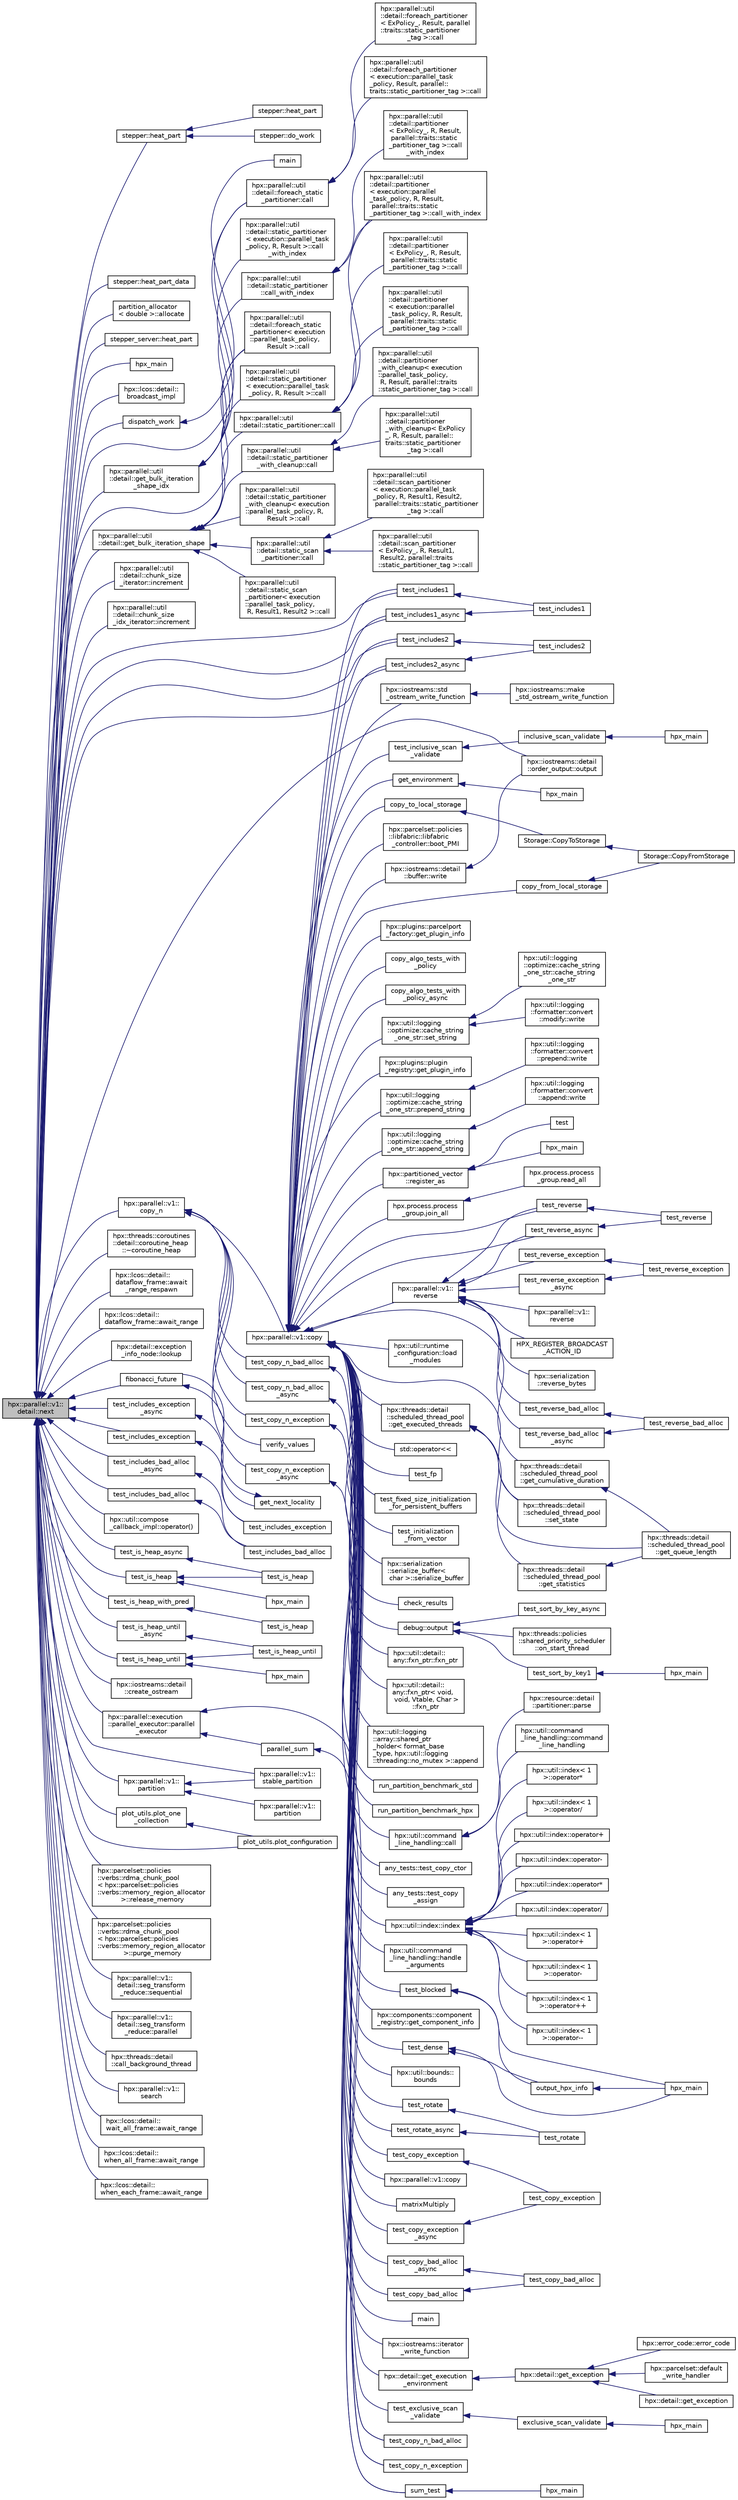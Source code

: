 digraph "hpx::parallel::v1::detail::next"
{
  edge [fontname="Helvetica",fontsize="10",labelfontname="Helvetica",labelfontsize="10"];
  node [fontname="Helvetica",fontsize="10",shape=record];
  rankdir="LR";
  Node3983 [label="hpx::parallel::v1::\ldetail::next",height=0.2,width=0.4,color="black", fillcolor="grey75", style="filled", fontcolor="black"];
  Node3983 -> Node3984 [dir="back",color="midnightblue",fontsize="10",style="solid",fontname="Helvetica"];
  Node3984 [label="stepper::heat_part",height=0.2,width=0.4,color="black", fillcolor="white", style="filled",URL="$d0/da6/structstepper.html#adcb523db73dc9a5479b9bbfecee13d69"];
  Node3984 -> Node3985 [dir="back",color="midnightblue",fontsize="10",style="solid",fontname="Helvetica"];
  Node3985 [label="stepper::do_work",height=0.2,width=0.4,color="black", fillcolor="white", style="filled",URL="$d0/da6/structstepper.html#aea55361f238d28d49a7ed1d6c54aa44e"];
  Node3984 -> Node3986 [dir="back",color="midnightblue",fontsize="10",style="solid",fontname="Helvetica"];
  Node3986 [label="stepper::heat_part",height=0.2,width=0.4,color="black", fillcolor="white", style="filled",URL="$d0/da6/structstepper.html#aa73df55693dd4fbf438c791547966e05"];
  Node3983 -> Node3987 [dir="back",color="midnightblue",fontsize="10",style="solid",fontname="Helvetica"];
  Node3987 [label="stepper::heat_part_data",height=0.2,width=0.4,color="black", fillcolor="white", style="filled",URL="$d0/da6/structstepper.html#a00fd24d8619a7db2b49c3a35b021c0cf"];
  Node3983 -> Node3988 [dir="back",color="midnightblue",fontsize="10",style="solid",fontname="Helvetica"];
  Node3988 [label="partition_allocator\l\< double \>::allocate",height=0.2,width=0.4,color="black", fillcolor="white", style="filled",URL="$d1/df6/structpartition__allocator.html#afe6e3d689c59365d42fe1ae58e9c6271"];
  Node3983 -> Node3989 [dir="back",color="midnightblue",fontsize="10",style="solid",fontname="Helvetica"];
  Node3989 [label="stepper_server::heat_part",height=0.2,width=0.4,color="black", fillcolor="white", style="filled",URL="$d5/d90/structstepper__server.html#afa5b8f3719715ca2c7c7c70ebc54797c"];
  Node3983 -> Node3990 [dir="back",color="midnightblue",fontsize="10",style="solid",fontname="Helvetica"];
  Node3990 [label="hpx_main",height=0.2,width=0.4,color="black", fillcolor="white", style="filled",URL="$da/d4f/benchmark__is__heap_8cpp.html#a4ca51ec94fa82421fc621b58eef7b01c"];
  Node3983 -> Node3991 [dir="back",color="midnightblue",fontsize="10",style="solid",fontname="Helvetica"];
  Node3991 [label="hpx::lcos::detail::\lbroadcast_impl",height=0.2,width=0.4,color="black", fillcolor="white", style="filled",URL="$d4/d6c/namespacehpx_1_1lcos_1_1detail.html#a6575c2189b82a495a00b099f7c150172"];
  Node3983 -> Node3992 [dir="back",color="midnightblue",fontsize="10",style="solid",fontname="Helvetica"];
  Node3992 [label="dispatch_work",height=0.2,width=0.4,color="black", fillcolor="white", style="filled",URL="$d6/d3e/channel__local_8cpp.html#a688b96fcb334cb9bfa783fe7a2e4528d"];
  Node3992 -> Node3993 [dir="back",color="midnightblue",fontsize="10",style="solid",fontname="Helvetica"];
  Node3993 [label="main",height=0.2,width=0.4,color="black", fillcolor="white", style="filled",URL="$d6/d3e/channel__local_8cpp.html#a0ddf1224851353fc92bfbff6f499fa97"];
  Node3983 -> Node3994 [dir="back",color="midnightblue",fontsize="10",style="solid",fontname="Helvetica"];
  Node3994 [label="hpx::parallel::util\l::detail::get_bulk_iteration_shape",height=0.2,width=0.4,color="black", fillcolor="white", style="filled",URL="$db/d3e/namespacehpx_1_1parallel_1_1util_1_1detail.html#a86f73d13121a4afd334a34da6074ea24"];
  Node3994 -> Node3995 [dir="back",color="midnightblue",fontsize="10",style="solid",fontname="Helvetica"];
  Node3995 [label="hpx::parallel::util\l::detail::static_partitioner::call",height=0.2,width=0.4,color="black", fillcolor="white", style="filled",URL="$d0/d26/structhpx_1_1parallel_1_1util_1_1detail_1_1static__partitioner.html#a55606c265351f432a032ffd3f526c9f0"];
  Node3995 -> Node3996 [dir="back",color="midnightblue",fontsize="10",style="solid",fontname="Helvetica"];
  Node3996 [label="hpx::parallel::util\l::detail::partitioner\l\< ExPolicy_, R, Result,\l parallel::traits::static\l_partitioner_tag \>::call",height=0.2,width=0.4,color="black", fillcolor="white", style="filled",URL="$d9/da6/structhpx_1_1parallel_1_1util_1_1detail_1_1partitioner_3_01_ex_policy___00_01_r_00_01_result_00_f9188a728fbca94eb87dd779d6a026dd.html#a175d427f7214fb0049495e41dc2a54e1"];
  Node3995 -> Node3997 [dir="back",color="midnightblue",fontsize="10",style="solid",fontname="Helvetica"];
  Node3997 [label="hpx::parallel::util\l::detail::partitioner\l\< execution::parallel\l_task_policy, R, Result,\l parallel::traits::static\l_partitioner_tag \>::call",height=0.2,width=0.4,color="black", fillcolor="white", style="filled",URL="$d2/d63/structhpx_1_1parallel_1_1util_1_1detail_1_1partitioner_3_01execution_1_1parallel__task__policy_0969c76df517dcec21fca7bbe6c5e8dec.html#a9fc3a0dd370ba00d8094b228c71ea206"];
  Node3995 -> Node3998 [dir="back",color="midnightblue",fontsize="10",style="solid",fontname="Helvetica"];
  Node3998 [label="hpx::parallel::util\l::detail::partitioner\l\< execution::parallel\l_task_policy, R, Result,\l parallel::traits::static\l_partitioner_tag \>::call_with_index",height=0.2,width=0.4,color="black", fillcolor="white", style="filled",URL="$d2/d63/structhpx_1_1parallel_1_1util_1_1detail_1_1partitioner_3_01execution_1_1parallel__task__policy_0969c76df517dcec21fca7bbe6c5e8dec.html#ae29ad3ded2e96492f8b0d3f89630c55b"];
  Node3994 -> Node3999 [dir="back",color="midnightblue",fontsize="10",style="solid",fontname="Helvetica"];
  Node3999 [label="hpx::parallel::util\l::detail::static_partitioner\l\< execution::parallel_task\l_policy, R, Result \>::call",height=0.2,width=0.4,color="black", fillcolor="white", style="filled",URL="$df/dd6/structhpx_1_1parallel_1_1util_1_1detail_1_1static__partitioner_3_01execution_1_1parallel__task__e307c4332e9603f100a00570fb182e4c.html#a6d9e6f39a7ed61b51f4172be35f686f9"];
  Node3994 -> Node4000 [dir="back",color="midnightblue",fontsize="10",style="solid",fontname="Helvetica"];
  Node4000 [label="hpx::parallel::util\l::detail::static_partitioner\l_with_cleanup::call",height=0.2,width=0.4,color="black", fillcolor="white", style="filled",URL="$df/d7d/structhpx_1_1parallel_1_1util_1_1detail_1_1static__partitioner__with__cleanup.html#aeecd73fce300c09d9d3de28de56cd765"];
  Node4000 -> Node4001 [dir="back",color="midnightblue",fontsize="10",style="solid",fontname="Helvetica"];
  Node4001 [label="hpx::parallel::util\l::detail::partitioner\l_with_cleanup\< ExPolicy\l_, R, Result, parallel::\ltraits::static_partitioner\l_tag \>::call",height=0.2,width=0.4,color="black", fillcolor="white", style="filled",URL="$d0/d90/structhpx_1_1parallel_1_1util_1_1detail_1_1partitioner__with__cleanup_3_01_ex_policy___00_01_r_0c3e17ad3ae71a37de155a669555baeda.html#aeb9438bf721d28529588bf5af4bcddba"];
  Node4000 -> Node4002 [dir="back",color="midnightblue",fontsize="10",style="solid",fontname="Helvetica"];
  Node4002 [label="hpx::parallel::util\l::detail::partitioner\l_with_cleanup\< execution\l::parallel_task_policy,\l R, Result, parallel::traits\l::static_partitioner_tag \>::call",height=0.2,width=0.4,color="black", fillcolor="white", style="filled",URL="$d5/da7/structhpx_1_1parallel_1_1util_1_1detail_1_1partitioner__with__cleanup_3_01execution_1_1parallel_8673dcd98c12f633ab8c18b0022ea41a.html#a7b972bb926154f03e888a1b6fd127bcd"];
  Node3994 -> Node4003 [dir="back",color="midnightblue",fontsize="10",style="solid",fontname="Helvetica"];
  Node4003 [label="hpx::parallel::util\l::detail::static_partitioner\l_with_cleanup\< execution\l::parallel_task_policy, R,\l Result \>::call",height=0.2,width=0.4,color="black", fillcolor="white", style="filled",URL="$df/dd6/structhpx_1_1parallel_1_1util_1_1detail_1_1static__partitioner__with__cleanup_3_01execution_1_1pee81c4d5fba158bd787d5798cd50c2c1.html#a8ad4ccadbe61740176e6186256233fd2"];
  Node3994 -> Node4004 [dir="back",color="midnightblue",fontsize="10",style="solid",fontname="Helvetica"];
  Node4004 [label="hpx::parallel::util\l::detail::static_scan\l_partitioner::call",height=0.2,width=0.4,color="black", fillcolor="white", style="filled",URL="$d6/dba/structhpx_1_1parallel_1_1util_1_1detail_1_1static__scan__partitioner.html#a25ea6c014eef58f375a3ecbb2185ba0c"];
  Node4004 -> Node4005 [dir="back",color="midnightblue",fontsize="10",style="solid",fontname="Helvetica"];
  Node4005 [label="hpx::parallel::util\l::detail::scan_partitioner\l\< ExPolicy_, R, Result1,\l Result2, parallel::traits\l::static_partitioner_tag \>::call",height=0.2,width=0.4,color="black", fillcolor="white", style="filled",URL="$d3/dc5/structhpx_1_1parallel_1_1util_1_1detail_1_1scan__partitioner_3_01_ex_policy___00_01_r_00_01_resu8681f2069743f920fc415be5cbab4cfc.html#a81f03c80515157478188ed27de54ec14"];
  Node4004 -> Node4006 [dir="back",color="midnightblue",fontsize="10",style="solid",fontname="Helvetica"];
  Node4006 [label="hpx::parallel::util\l::detail::scan_partitioner\l\< execution::parallel_task\l_policy, R, Result1, Result2,\l parallel::traits::static_partitioner\l_tag \>::call",height=0.2,width=0.4,color="black", fillcolor="white", style="filled",URL="$dc/d0d/structhpx_1_1parallel_1_1util_1_1detail_1_1scan__partitioner_3_01execution_1_1parallel__task__po27cdc75dfa3303c868d1c8542c2a4e05.html#a668fa903a77643f2e22c7bdb3e02daee"];
  Node3994 -> Node4007 [dir="back",color="midnightblue",fontsize="10",style="solid",fontname="Helvetica"];
  Node4007 [label="hpx::parallel::util\l::detail::static_scan\l_partitioner\< execution\l::parallel_task_policy,\l R, Result1, Result2 \>::call",height=0.2,width=0.4,color="black", fillcolor="white", style="filled",URL="$de/d2e/structhpx_1_1parallel_1_1util_1_1detail_1_1static__scan__partitioner_3_01execution_1_1parallel__8e160c3c419a57c7f05e2f191722824c.html#a64299a0bd2c41bac5cd118e8ff392410"];
  Node3983 -> Node4008 [dir="back",color="midnightblue",fontsize="10",style="solid",fontname="Helvetica"];
  Node4008 [label="hpx::parallel::util\l::detail::get_bulk_iteration\l_shape_idx",height=0.2,width=0.4,color="black", fillcolor="white", style="filled",URL="$db/d3e/namespacehpx_1_1parallel_1_1util_1_1detail.html#a370c3e6a87ef9d31db12d80ae3733443"];
  Node4008 -> Node4009 [dir="back",color="midnightblue",fontsize="10",style="solid",fontname="Helvetica"];
  Node4009 [label="hpx::parallel::util\l::detail::foreach_static\l_partitioner::call",height=0.2,width=0.4,color="black", fillcolor="white", style="filled",URL="$d6/d6a/structhpx_1_1parallel_1_1util_1_1detail_1_1foreach__static__partitioner.html#adacc835452ced27726fb88e340a65546"];
  Node4009 -> Node4010 [dir="back",color="midnightblue",fontsize="10",style="solid",fontname="Helvetica"];
  Node4010 [label="hpx::parallel::util\l::detail::foreach_partitioner\l\< ExPolicy_, Result, parallel\l::traits::static_partitioner\l_tag \>::call",height=0.2,width=0.4,color="black", fillcolor="white", style="filled",URL="$db/d4c/structhpx_1_1parallel_1_1util_1_1detail_1_1foreach__partitioner_3_01_ex_policy___00_01_result_00f0905d86233521b217e190864e1ef9bf.html#aec3e49e5b0760bc3e17e7151fbb130db"];
  Node4009 -> Node4011 [dir="back",color="midnightblue",fontsize="10",style="solid",fontname="Helvetica"];
  Node4011 [label="hpx::parallel::util\l::detail::foreach_partitioner\l\< execution::parallel_task\l_policy, Result, parallel::\ltraits::static_partitioner_tag \>::call",height=0.2,width=0.4,color="black", fillcolor="white", style="filled",URL="$dc/dea/structhpx_1_1parallel_1_1util_1_1detail_1_1foreach__partitioner_3_01execution_1_1parallel__task_15c413fade2c2ea381c529c90fb01b95.html#a8231aec9aa2b550686dfb09068355222"];
  Node4008 -> Node4012 [dir="back",color="midnightblue",fontsize="10",style="solid",fontname="Helvetica"];
  Node4012 [label="hpx::parallel::util\l::detail::foreach_static\l_partitioner\< execution\l::parallel_task_policy,\l Result \>::call",height=0.2,width=0.4,color="black", fillcolor="white", style="filled",URL="$dc/d70/structhpx_1_1parallel_1_1util_1_1detail_1_1foreach__static__partitioner_3_01execution_1_1paralle8626d5c4384767c8555b9966fc809b75.html#a4879597fc0c82d45142cb561100c86f4"];
  Node4008 -> Node4013 [dir="back",color="midnightblue",fontsize="10",style="solid",fontname="Helvetica"];
  Node4013 [label="hpx::parallel::util\l::detail::static_partitioner\l::call_with_index",height=0.2,width=0.4,color="black", fillcolor="white", style="filled",URL="$d0/d26/structhpx_1_1parallel_1_1util_1_1detail_1_1static__partitioner.html#a042b7839c8ab773e61517e0d1581a02d"];
  Node4013 -> Node4014 [dir="back",color="midnightblue",fontsize="10",style="solid",fontname="Helvetica"];
  Node4014 [label="hpx::parallel::util\l::detail::partitioner\l\< ExPolicy_, R, Result,\l parallel::traits::static\l_partitioner_tag \>::call\l_with_index",height=0.2,width=0.4,color="black", fillcolor="white", style="filled",URL="$d9/da6/structhpx_1_1parallel_1_1util_1_1detail_1_1partitioner_3_01_ex_policy___00_01_r_00_01_result_00_f9188a728fbca94eb87dd779d6a026dd.html#ace9998b92da4f0f522b791aaefbe6db4"];
  Node4013 -> Node3998 [dir="back",color="midnightblue",fontsize="10",style="solid",fontname="Helvetica"];
  Node4008 -> Node4015 [dir="back",color="midnightblue",fontsize="10",style="solid",fontname="Helvetica"];
  Node4015 [label="hpx::parallel::util\l::detail::static_partitioner\l\< execution::parallel_task\l_policy, R, Result \>::call\l_with_index",height=0.2,width=0.4,color="black", fillcolor="white", style="filled",URL="$df/dd6/structhpx_1_1parallel_1_1util_1_1detail_1_1static__partitioner_3_01execution_1_1parallel__task__e307c4332e9603f100a00570fb182e4c.html#ac1f9791eef7a7d0965e568a55d384ad9"];
  Node3983 -> Node4016 [dir="back",color="midnightblue",fontsize="10",style="solid",fontname="Helvetica"];
  Node4016 [label="hpx::parallel::util\l::detail::chunk_size\l_iterator::increment",height=0.2,width=0.4,color="black", fillcolor="white", style="filled",URL="$d9/db7/structhpx_1_1parallel_1_1util_1_1detail_1_1chunk__size__iterator.html#a002b029a496539abec64729f18bc587c"];
  Node3983 -> Node4017 [dir="back",color="midnightblue",fontsize="10",style="solid",fontname="Helvetica"];
  Node4017 [label="hpx::parallel::util\l::detail::chunk_size\l_idx_iterator::increment",height=0.2,width=0.4,color="black", fillcolor="white", style="filled",URL="$de/d56/structhpx_1_1parallel_1_1util_1_1detail_1_1chunk__size__idx__iterator.html#a480caf51c3c2a82d4ce5b494904ababc"];
  Node3983 -> Node4018 [dir="back",color="midnightblue",fontsize="10",style="solid",fontname="Helvetica"];
  Node4018 [label="hpx::parallel::v1::\lcopy_n",height=0.2,width=0.4,color="black", fillcolor="white", style="filled",URL="$db/db9/namespacehpx_1_1parallel_1_1v1.html#a62b381b00123e950f7cd81ae9b16c4a6"];
  Node4018 -> Node4019 [dir="back",color="midnightblue",fontsize="10",style="solid",fontname="Helvetica"];
  Node4019 [label="hpx::parallel::v1::copy",height=0.2,width=0.4,color="black", fillcolor="white", style="filled",URL="$db/db9/namespacehpx_1_1parallel_1_1v1.html#a502f993845638113034b4a1629b7a3c7"];
  Node4019 -> Node4020 [dir="back",color="midnightblue",fontsize="10",style="solid",fontname="Helvetica"];
  Node4020 [label="hpx::util::detail::\lany::fxn_ptr::fxn_ptr",height=0.2,width=0.4,color="black", fillcolor="white", style="filled",URL="$d7/dcb/structhpx_1_1util_1_1detail_1_1any_1_1fxn__ptr.html#ac412cd5fb1858a7626b032904bfcc99d"];
  Node4019 -> Node4021 [dir="back",color="midnightblue",fontsize="10",style="solid",fontname="Helvetica"];
  Node4021 [label="hpx::util::detail::\lany::fxn_ptr\< void,\l void, Vtable, Char \>\l::fxn_ptr",height=0.2,width=0.4,color="black", fillcolor="white", style="filled",URL="$d4/dfd/structhpx_1_1util_1_1detail_1_1any_1_1fxn__ptr_3_01void_00_01void_00_01_vtable_00_01_char_01_4.html#a34b8b84c43fba3e9c96736494926ef9e"];
  Node4019 -> Node4022 [dir="back",color="midnightblue",fontsize="10",style="solid",fontname="Helvetica"];
  Node4022 [label="hpx::util::logging\l::array::shared_ptr\l_holder\< format_base\l_type, hpx::util::logging\l::threading::no_mutex \>::append",height=0.2,width=0.4,color="black", fillcolor="white", style="filled",URL="$d3/d8f/classhpx_1_1util_1_1logging_1_1array_1_1shared__ptr__holder.html#a048beba4280ba0e17bf9b63e48202479"];
  Node4019 -> Node4023 [dir="back",color="midnightblue",fontsize="10",style="solid",fontname="Helvetica"];
  Node4023 [label="run_partition_benchmark_std",height=0.2,width=0.4,color="black", fillcolor="white", style="filled",URL="$d9/d88/benchmark__partition_8cpp.html#a8587bbea477cabbc07fb8c0909fda4bf"];
  Node4019 -> Node4024 [dir="back",color="midnightblue",fontsize="10",style="solid",fontname="Helvetica"];
  Node4024 [label="run_partition_benchmark_hpx",height=0.2,width=0.4,color="black", fillcolor="white", style="filled",URL="$d9/d88/benchmark__partition_8cpp.html#a5c3c49868cd7a8f750c0d4d67d90501c"];
  Node4019 -> Node4025 [dir="back",color="midnightblue",fontsize="10",style="solid",fontname="Helvetica"];
  Node4025 [label="any_tests::test_copy_ctor",height=0.2,width=0.4,color="black", fillcolor="white", style="filled",URL="$de/db0/namespaceany__tests.html#a4d2963fdb2362116cd7576b469e16554"];
  Node4019 -> Node4026 [dir="back",color="midnightblue",fontsize="10",style="solid",fontname="Helvetica"];
  Node4026 [label="any_tests::test_copy\l_assign",height=0.2,width=0.4,color="black", fillcolor="white", style="filled",URL="$de/db0/namespaceany__tests.html#aedf0528c40685a62151d9d189d9478a8"];
  Node4019 -> Node4027 [dir="back",color="midnightblue",fontsize="10",style="solid",fontname="Helvetica"];
  Node4027 [label="hpx::iostreams::detail\l::buffer::write",height=0.2,width=0.4,color="black", fillcolor="white", style="filled",URL="$d0/d8a/structhpx_1_1iostreams_1_1detail_1_1buffer.html#a3806c1acdff428b6a80e01c3304b1320"];
  Node4027 -> Node4028 [dir="back",color="midnightblue",fontsize="10",style="solid",fontname="Helvetica"];
  Node4028 [label="hpx::iostreams::detail\l::order_output::output",height=0.2,width=0.4,color="black", fillcolor="white", style="filled",URL="$d8/d93/structhpx_1_1iostreams_1_1detail_1_1order__output.html#aa91d162ef08182ee688436517a0724c7"];
  Node4019 -> Node4029 [dir="back",color="midnightblue",fontsize="10",style="solid",fontname="Helvetica"];
  Node4029 [label="hpx::util::command\l_line_handling::handle\l_arguments",height=0.2,width=0.4,color="black", fillcolor="white", style="filled",URL="$d2/df0/structhpx_1_1util_1_1command__line__handling.html#a1aa8a009a61fe583bf8de6e144846eee"];
  Node4019 -> Node4030 [dir="back",color="midnightblue",fontsize="10",style="solid",fontname="Helvetica"];
  Node4030 [label="hpx::util::command\l_line_handling::call",height=0.2,width=0.4,color="black", fillcolor="white", style="filled",URL="$d2/df0/structhpx_1_1util_1_1command__line__handling.html#a88a7542cea910b1dcb77191654c3419e"];
  Node4030 -> Node4031 [dir="back",color="midnightblue",fontsize="10",style="solid",fontname="Helvetica"];
  Node4031 [label="hpx::util::command\l_line_handling::command\l_line_handling",height=0.2,width=0.4,color="black", fillcolor="white", style="filled",URL="$d2/df0/structhpx_1_1util_1_1command__line__handling.html#a41c8e4f57b82b9f0357d259c70d11527"];
  Node4030 -> Node4032 [dir="back",color="midnightblue",fontsize="10",style="solid",fontname="Helvetica"];
  Node4032 [label="hpx::resource::detail\l::partitioner::parse",height=0.2,width=0.4,color="black", fillcolor="white", style="filled",URL="$d0/dab/classhpx_1_1resource_1_1detail_1_1partitioner.html#a8319dd5018945e7d493f7a6d88a6ca02"];
  Node4019 -> Node4033 [dir="back",color="midnightblue",fontsize="10",style="solid",fontname="Helvetica"];
  Node4033 [label="hpx::components::component\l_registry::get_component_info",height=0.2,width=0.4,color="black", fillcolor="white", style="filled",URL="$de/da5/structhpx_1_1components_1_1component__registry.html#a12bb12c156afc3b514f5ae5aed45090f",tooltip="Return the ini-information for all contained components. "];
  Node4019 -> Node4034 [dir="back",color="midnightblue",fontsize="10",style="solid",fontname="Helvetica"];
  Node4034 [label="hpx::util::index::index",height=0.2,width=0.4,color="black", fillcolor="white", style="filled",URL="$de/d30/classhpx_1_1util_1_1index.html#abf882e9cdd8bf9d95b4faba144f9caed",tooltip="Effects: Zero-initializes each component. "];
  Node4034 -> Node4035 [dir="back",color="midnightblue",fontsize="10",style="solid",fontname="Helvetica"];
  Node4035 [label="hpx::util::index::operator+",height=0.2,width=0.4,color="black", fillcolor="white", style="filled",URL="$de/d30/classhpx_1_1util_1_1index.html#aa34af735cadc4d8a2b5692f4b412912e",tooltip="Returns: index<Rank>{*this} += rhs. "];
  Node4034 -> Node4036 [dir="back",color="midnightblue",fontsize="10",style="solid",fontname="Helvetica"];
  Node4036 [label="hpx::util::index::operator-",height=0.2,width=0.4,color="black", fillcolor="white", style="filled",URL="$de/d30/classhpx_1_1util_1_1index.html#af2673a8ee8f0a7d06b05aa0df21dd4fd",tooltip="Returns: index<Rank>{*this} -= rhs. "];
  Node4034 -> Node4037 [dir="back",color="midnightblue",fontsize="10",style="solid",fontname="Helvetica"];
  Node4037 [label="hpx::util::index::operator*",height=0.2,width=0.4,color="black", fillcolor="white", style="filled",URL="$de/d30/classhpx_1_1util_1_1index.html#a88b206e4eed810dfb3b2bc0946511fc1",tooltip="Returns: index<Rank>{*this} *= v. "];
  Node4034 -> Node4038 [dir="back",color="midnightblue",fontsize="10",style="solid",fontname="Helvetica"];
  Node4038 [label="hpx::util::index::operator/",height=0.2,width=0.4,color="black", fillcolor="white", style="filled",URL="$de/d30/classhpx_1_1util_1_1index.html#acd7ae8f549efa876966cf63fecef7bd6",tooltip="Returns: index<Rank>{*this} /= v. "];
  Node4034 -> Node4039 [dir="back",color="midnightblue",fontsize="10",style="solid",fontname="Helvetica"];
  Node4039 [label="hpx::util::index\< 1\l \>::operator+",height=0.2,width=0.4,color="black", fillcolor="white", style="filled",URL="$d5/d22/classhpx_1_1util_1_1index_3_011_01_4.html#ae39412c026f3104fa5ae68e39be44d36",tooltip="Returns: index<Rank>{*this} += rhs. "];
  Node4034 -> Node4040 [dir="back",color="midnightblue",fontsize="10",style="solid",fontname="Helvetica"];
  Node4040 [label="hpx::util::index\< 1\l \>::operator-",height=0.2,width=0.4,color="black", fillcolor="white", style="filled",URL="$d5/d22/classhpx_1_1util_1_1index_3_011_01_4.html#addbab11e083426c0fb78a18934335abf",tooltip="Returns: index<Rank>{*this} -= rhs. "];
  Node4034 -> Node4041 [dir="back",color="midnightblue",fontsize="10",style="solid",fontname="Helvetica"];
  Node4041 [label="hpx::util::index\< 1\l \>::operator++",height=0.2,width=0.4,color="black", fillcolor="white", style="filled",URL="$d5/d22/classhpx_1_1util_1_1index_3_011_01_4.html#aec7d69c870cafa096c629a0a9e7503ad"];
  Node4034 -> Node4042 [dir="back",color="midnightblue",fontsize="10",style="solid",fontname="Helvetica"];
  Node4042 [label="hpx::util::index\< 1\l \>::operator--",height=0.2,width=0.4,color="black", fillcolor="white", style="filled",URL="$d5/d22/classhpx_1_1util_1_1index_3_011_01_4.html#a1f14fc3ee6db184107e5d112e03dd6f7"];
  Node4034 -> Node4043 [dir="back",color="midnightblue",fontsize="10",style="solid",fontname="Helvetica"];
  Node4043 [label="hpx::util::index\< 1\l \>::operator*",height=0.2,width=0.4,color="black", fillcolor="white", style="filled",URL="$d5/d22/classhpx_1_1util_1_1index_3_011_01_4.html#a32f4ab025e08253ba6acf9351b1694da",tooltip="Returns: index<Rank>{*this} *= v. "];
  Node4034 -> Node4044 [dir="back",color="midnightblue",fontsize="10",style="solid",fontname="Helvetica"];
  Node4044 [label="hpx::util::index\< 1\l \>::operator/",height=0.2,width=0.4,color="black", fillcolor="white", style="filled",URL="$d5/d22/classhpx_1_1util_1_1index_3_011_01_4.html#a3d225d331fb3d8dc8fcb9e760c9518d9",tooltip="Returns: index<Rank>{*this} /= v. "];
  Node4019 -> Node4045 [dir="back",color="midnightblue",fontsize="10",style="solid",fontname="Helvetica"];
  Node4045 [label="hpx::util::bounds::\lbounds",height=0.2,width=0.4,color="black", fillcolor="white", style="filled",URL="$d4/d1b/classhpx_1_1util_1_1bounds.html#a601f156f60c6e659628f03d389770fe7",tooltip="Effects: Zero-initializes each component. "];
  Node4019 -> Node4046 [dir="back",color="midnightblue",fontsize="10",style="solid",fontname="Helvetica"];
  Node4046 [label="test_copy_exception",height=0.2,width=0.4,color="black", fillcolor="white", style="filled",URL="$d9/d54/copy_8cpp.html#a8ffc3bbb8c0f16b653e0f5c7cc243f21"];
  Node4046 -> Node4047 [dir="back",color="midnightblue",fontsize="10",style="solid",fontname="Helvetica"];
  Node4047 [label="test_copy_exception",height=0.2,width=0.4,color="black", fillcolor="white", style="filled",URL="$d9/d54/copy_8cpp.html#af7fb37549a32793d916e9bad873d5813"];
  Node4019 -> Node4048 [dir="back",color="midnightblue",fontsize="10",style="solid",fontname="Helvetica"];
  Node4048 [label="test_copy_exception\l_async",height=0.2,width=0.4,color="black", fillcolor="white", style="filled",URL="$d9/d54/copy_8cpp.html#a975f6058b2ad575758bb9c1b54a1c464"];
  Node4048 -> Node4047 [dir="back",color="midnightblue",fontsize="10",style="solid",fontname="Helvetica"];
  Node4019 -> Node4049 [dir="back",color="midnightblue",fontsize="10",style="solid",fontname="Helvetica"];
  Node4049 [label="test_copy_bad_alloc",height=0.2,width=0.4,color="black", fillcolor="white", style="filled",URL="$d9/d54/copy_8cpp.html#a4c5374392b9ae4528dc31288a3a45d20"];
  Node4049 -> Node4050 [dir="back",color="midnightblue",fontsize="10",style="solid",fontname="Helvetica"];
  Node4050 [label="test_copy_bad_alloc",height=0.2,width=0.4,color="black", fillcolor="white", style="filled",URL="$d9/d54/copy_8cpp.html#aedcfd9653ff5c789744b7fa97fdf2823"];
  Node4019 -> Node4051 [dir="back",color="midnightblue",fontsize="10",style="solid",fontname="Helvetica"];
  Node4051 [label="test_copy_bad_alloc\l_async",height=0.2,width=0.4,color="black", fillcolor="white", style="filled",URL="$d9/d54/copy_8cpp.html#aae3d66abea479b770899329ccb071715"];
  Node4051 -> Node4050 [dir="back",color="midnightblue",fontsize="10",style="solid",fontname="Helvetica"];
  Node4019 -> Node4052 [dir="back",color="midnightblue",fontsize="10",style="solid",fontname="Helvetica"];
  Node4052 [label="hpx::parallel::v1::copy",height=0.2,width=0.4,color="black", fillcolor="white", style="filled",URL="$db/db9/namespacehpx_1_1parallel_1_1v1.html#acbc0b8406e3e0e109cbbae1ba799520f"];
  Node4019 -> Node4053 [dir="back",color="midnightblue",fontsize="10",style="solid",fontname="Helvetica"];
  Node4053 [label="matrixMultiply",height=0.2,width=0.4,color="black", fillcolor="white", style="filled",URL="$dd/d84/cublas__matmul_8cpp.html#aa067c394898cc546b800722bc5eae6ee"];
  Node4019 -> Node4054 [dir="back",color="midnightblue",fontsize="10",style="solid",fontname="Helvetica"];
  Node4054 [label="hpx::detail::get_execution\l_environment",height=0.2,width=0.4,color="black", fillcolor="white", style="filled",URL="$d5/dbe/namespacehpx_1_1detail.html#a3e32a0565372de65928b1a495a4e9d2b"];
  Node4054 -> Node4055 [dir="back",color="midnightblue",fontsize="10",style="solid",fontname="Helvetica"];
  Node4055 [label="hpx::detail::get_exception",height=0.2,width=0.4,color="black", fillcolor="white", style="filled",URL="$d5/dbe/namespacehpx_1_1detail.html#a9bc870a59e82a707b66f801d11a31524"];
  Node4055 -> Node4056 [dir="back",color="midnightblue",fontsize="10",style="solid",fontname="Helvetica"];
  Node4056 [label="hpx::error_code::error_code",height=0.2,width=0.4,color="black", fillcolor="white", style="filled",URL="$d0/ddf/classhpx_1_1error__code.html#a6c75f772a727844e82acc4bda0478be1"];
  Node4055 -> Node4057 [dir="back",color="midnightblue",fontsize="10",style="solid",fontname="Helvetica"];
  Node4057 [label="hpx::parcelset::default\l_write_handler",height=0.2,width=0.4,color="black", fillcolor="white", style="filled",URL="$d4/d41/namespacehpx_1_1parcelset.html#afbd7ba917a0c0adcad43f9b8b0ef1dc2"];
  Node4055 -> Node4058 [dir="back",color="midnightblue",fontsize="10",style="solid",fontname="Helvetica"];
  Node4058 [label="hpx::detail::get_exception",height=0.2,width=0.4,color="black", fillcolor="white", style="filled",URL="$d5/dbe/namespacehpx_1_1detail.html#ae1fcb86925dcb6c7699a858634407236"];
  Node4019 -> Node4059 [dir="back",color="midnightblue",fontsize="10",style="solid",fontname="Helvetica"];
  Node4059 [label="test_exclusive_scan\l_validate",height=0.2,width=0.4,color="black", fillcolor="white", style="filled",URL="$df/d8d/exclusive__scan__validate_8cpp.html#a3ad0827210ccbc9a0b7c3f7082df3661"];
  Node4059 -> Node4060 [dir="back",color="midnightblue",fontsize="10",style="solid",fontname="Helvetica"];
  Node4060 [label="exclusive_scan_validate",height=0.2,width=0.4,color="black", fillcolor="white", style="filled",URL="$df/d8d/exclusive__scan__validate_8cpp.html#a3178f79cb25796b61aa07c085078a217"];
  Node4060 -> Node4061 [dir="back",color="midnightblue",fontsize="10",style="solid",fontname="Helvetica"];
  Node4061 [label="hpx_main",height=0.2,width=0.4,color="black", fillcolor="white", style="filled",URL="$df/d8d/exclusive__scan__validate_8cpp.html#a4ca51ec94fa82421fc621b58eef7b01c"];
  Node4019 -> Node4062 [dir="back",color="midnightblue",fontsize="10",style="solid",fontname="Helvetica"];
  Node4062 [label="test_includes1",height=0.2,width=0.4,color="black", fillcolor="white", style="filled",URL="$dc/d10/includes_8cpp.html#ac9a328bca1819c3cf102403b9e78af4d"];
  Node4062 -> Node4063 [dir="back",color="midnightblue",fontsize="10",style="solid",fontname="Helvetica"];
  Node4063 [label="test_includes1",height=0.2,width=0.4,color="black", fillcolor="white", style="filled",URL="$dc/d10/includes_8cpp.html#a6d101b4dd9e1eda799b990378346277a"];
  Node4019 -> Node4064 [dir="back",color="midnightblue",fontsize="10",style="solid",fontname="Helvetica"];
  Node4064 [label="test_includes1_async",height=0.2,width=0.4,color="black", fillcolor="white", style="filled",URL="$dc/d10/includes_8cpp.html#a54dad366ee0ed5b7f40cb5bf2eb78c8b"];
  Node4064 -> Node4063 [dir="back",color="midnightblue",fontsize="10",style="solid",fontname="Helvetica"];
  Node4019 -> Node4065 [dir="back",color="midnightblue",fontsize="10",style="solid",fontname="Helvetica"];
  Node4065 [label="test_includes2",height=0.2,width=0.4,color="black", fillcolor="white", style="filled",URL="$dc/d10/includes_8cpp.html#aa28131ce41bfe9d6f55063ecaaa95d0b"];
  Node4065 -> Node4066 [dir="back",color="midnightblue",fontsize="10",style="solid",fontname="Helvetica"];
  Node4066 [label="test_includes2",height=0.2,width=0.4,color="black", fillcolor="white", style="filled",URL="$dc/d10/includes_8cpp.html#a094e019ec3ea270d55f1b58f7e08cfd0"];
  Node4019 -> Node4067 [dir="back",color="midnightblue",fontsize="10",style="solid",fontname="Helvetica"];
  Node4067 [label="test_includes2_async",height=0.2,width=0.4,color="black", fillcolor="white", style="filled",URL="$dc/d10/includes_8cpp.html#a74f23df4b3d3dfced1942f74518c545e"];
  Node4067 -> Node4066 [dir="back",color="midnightblue",fontsize="10",style="solid",fontname="Helvetica"];
  Node4019 -> Node4068 [dir="back",color="midnightblue",fontsize="10",style="solid",fontname="Helvetica"];
  Node4068 [label="test_inclusive_scan\l_validate",height=0.2,width=0.4,color="black", fillcolor="white", style="filled",URL="$d1/d1e/inclusive__scan__tests_8hpp.html#a2576aec37ed584e4e707efc8e894d04f"];
  Node4068 -> Node4069 [dir="back",color="midnightblue",fontsize="10",style="solid",fontname="Helvetica"];
  Node4069 [label="inclusive_scan_validate",height=0.2,width=0.4,color="black", fillcolor="white", style="filled",URL="$d4/d31/inclusive__scan_8cpp.html#ac12e0974d9a242534d53315ebffcf4ea"];
  Node4069 -> Node4070 [dir="back",color="midnightblue",fontsize="10",style="solid",fontname="Helvetica"];
  Node4070 [label="hpx_main",height=0.2,width=0.4,color="black", fillcolor="white", style="filled",URL="$d4/d31/inclusive__scan_8cpp.html#a4ca51ec94fa82421fc621b58eef7b01c"];
  Node4019 -> Node4071 [dir="back",color="midnightblue",fontsize="10",style="solid",fontname="Helvetica"];
  Node4071 [label="get_environment",height=0.2,width=0.4,color="black", fillcolor="white", style="filled",URL="$df/ddc/launch__process_8cpp.html#a0cf78c7984634501049f3dc46fd28d69"];
  Node4071 -> Node4072 [dir="back",color="midnightblue",fontsize="10",style="solid",fontname="Helvetica"];
  Node4072 [label="hpx_main",height=0.2,width=0.4,color="black", fillcolor="white", style="filled",URL="$df/ddc/launch__process_8cpp.html#a4ca51ec94fa82421fc621b58eef7b01c"];
  Node4019 -> Node4073 [dir="back",color="midnightblue",fontsize="10",style="solid",fontname="Helvetica"];
  Node4073 [label="hpx::parcelset::policies\l::libfabric::libfabric\l_controller::boot_PMI",height=0.2,width=0.4,color="black", fillcolor="white", style="filled",URL="$db/d9f/classhpx_1_1parcelset_1_1policies_1_1libfabric_1_1libfabric__controller.html#a8107a3c0779afb2b6f59b6f2d7fed085"];
  Node4019 -> Node4074 [dir="back",color="midnightblue",fontsize="10",style="solid",fontname="Helvetica"];
  Node4074 [label="copy_to_local_storage",height=0.2,width=0.4,color="black", fillcolor="white", style="filled",URL="$db/daa/network__storage_8cpp.html#a4a30e53cccd72e7de949feb0415f8d20"];
  Node4074 -> Node4075 [dir="back",color="midnightblue",fontsize="10",style="solid",fontname="Helvetica"];
  Node4075 [label="Storage::CopyToStorage",height=0.2,width=0.4,color="black", fillcolor="white", style="filled",URL="$db/dd5/namespace_storage.html#a67db530df57f7b0d41ea9afcaac8946c"];
  Node4075 -> Node4076 [dir="back",color="midnightblue",fontsize="10",style="solid",fontname="Helvetica"];
  Node4076 [label="Storage::CopyFromStorage",height=0.2,width=0.4,color="black", fillcolor="white", style="filled",URL="$db/dd5/namespace_storage.html#afc22ee9d2a21b6e473f85bb8b98c93b0"];
  Node4019 -> Node4077 [dir="back",color="midnightblue",fontsize="10",style="solid",fontname="Helvetica"];
  Node4077 [label="copy_from_local_storage",height=0.2,width=0.4,color="black", fillcolor="white", style="filled",URL="$db/daa/network__storage_8cpp.html#a6abda1483818c08b41b9b2eeb5d974a3"];
  Node4077 -> Node4076 [dir="back",color="midnightblue",fontsize="10",style="solid",fontname="Helvetica"];
  Node4019 -> Node4078 [dir="back",color="midnightblue",fontsize="10",style="solid",fontname="Helvetica"];
  Node4078 [label="hpx::util::logging\l::optimize::cache_string\l_one_str::set_string",height=0.2,width=0.4,color="black", fillcolor="white", style="filled",URL="$d2/df1/structhpx_1_1util_1_1logging_1_1optimize_1_1cache__string__one__str.html#a68a6011976ebbb742364cbdcbbad654c"];
  Node4078 -> Node4079 [dir="back",color="midnightblue",fontsize="10",style="solid",fontname="Helvetica"];
  Node4079 [label="hpx::util::logging\l::formatter::convert\l::modify::write",height=0.2,width=0.4,color="black", fillcolor="white", style="filled",URL="$df/d5f/namespacehpx_1_1util_1_1logging_1_1formatter_1_1convert_1_1modify.html#a7c07f6847ab66deacc9a8f568981251f"];
  Node4078 -> Node4080 [dir="back",color="midnightblue",fontsize="10",style="solid",fontname="Helvetica"];
  Node4080 [label="hpx::util::logging\l::optimize::cache_string\l_one_str::cache_string\l_one_str",height=0.2,width=0.4,color="black", fillcolor="white", style="filled",URL="$d2/df1/structhpx_1_1util_1_1logging_1_1optimize_1_1cache__string__one__str.html#acb8b3a32a98895381f06c406f4c0f923"];
  Node4019 -> Node4081 [dir="back",color="midnightblue",fontsize="10",style="solid",fontname="Helvetica"];
  Node4081 [label="hpx::util::logging\l::optimize::cache_string\l_one_str::prepend_string",height=0.2,width=0.4,color="black", fillcolor="white", style="filled",URL="$d2/df1/structhpx_1_1util_1_1logging_1_1optimize_1_1cache__string__one__str.html#ac65d8bb47cd38308b999f665ec8e743f"];
  Node4081 -> Node4082 [dir="back",color="midnightblue",fontsize="10",style="solid",fontname="Helvetica"];
  Node4082 [label="hpx::util::logging\l::formatter::convert\l::prepend::write",height=0.2,width=0.4,color="black", fillcolor="white", style="filled",URL="$de/d08/namespacehpx_1_1util_1_1logging_1_1formatter_1_1convert_1_1prepend.html#a9d1f7a8714138e4c036db67efa8a84ef"];
  Node4019 -> Node4083 [dir="back",color="midnightblue",fontsize="10",style="solid",fontname="Helvetica"];
  Node4083 [label="hpx::util::logging\l::optimize::cache_string\l_one_str::append_string",height=0.2,width=0.4,color="black", fillcolor="white", style="filled",URL="$d2/df1/structhpx_1_1util_1_1logging_1_1optimize_1_1cache__string__one__str.html#aa454ed031c9577ea72be70dc9db7fb0e"];
  Node4083 -> Node4084 [dir="back",color="midnightblue",fontsize="10",style="solid",fontname="Helvetica"];
  Node4084 [label="hpx::util::logging\l::formatter::convert\l::append::write",height=0.2,width=0.4,color="black", fillcolor="white", style="filled",URL="$da/d97/namespacehpx_1_1util_1_1logging_1_1formatter_1_1convert_1_1append.html#a4b983567f53121b8e642d2b68e4b56d7"];
  Node4019 -> Node4085 [dir="back",color="midnightblue",fontsize="10",style="solid",fontname="Helvetica"];
  Node4085 [label="hpx::plugins::parcelport\l_factory::get_plugin_info",height=0.2,width=0.4,color="black", fillcolor="white", style="filled",URL="$d2/d50/structhpx_1_1plugins_1_1parcelport__factory.html#ae0bfc9ba44b48f0fab21ce8ad91f98aa"];
  Node4019 -> Node4086 [dir="back",color="midnightblue",fontsize="10",style="solid",fontname="Helvetica"];
  Node4086 [label="copy_algo_tests_with\l_policy",height=0.2,width=0.4,color="black", fillcolor="white", style="filled",URL="$d9/d91/partitioned__vector__copy_8cpp.html#ae0e3f9d05350442941fbd4339e31e6be"];
  Node4019 -> Node4087 [dir="back",color="midnightblue",fontsize="10",style="solid",fontname="Helvetica"];
  Node4087 [label="copy_algo_tests_with\l_policy_async",height=0.2,width=0.4,color="black", fillcolor="white", style="filled",URL="$d9/d91/partitioned__vector__copy_8cpp.html#a2a8bfcd77f2b6d1bef69bbfcd08f2ca3"];
  Node4019 -> Node4088 [dir="back",color="midnightblue",fontsize="10",style="solid",fontname="Helvetica"];
  Node4088 [label="hpx::partitioned_vector\l::register_as",height=0.2,width=0.4,color="black", fillcolor="white", style="filled",URL="$d1/d60/classhpx_1_1partitioned__vector.html#aa5bc9806884a016563badd3631acba76"];
  Node4088 -> Node4089 [dir="back",color="midnightblue",fontsize="10",style="solid",fontname="Helvetica"];
  Node4089 [label="hpx_main",height=0.2,width=0.4,color="black", fillcolor="white", style="filled",URL="$db/d7c/partitioned__vector__spmd__foreach_8cpp.html#a4ca51ec94fa82421fc621b58eef7b01c"];
  Node4088 -> Node4090 [dir="back",color="midnightblue",fontsize="10",style="solid",fontname="Helvetica"];
  Node4090 [label="test",height=0.2,width=0.4,color="black", fillcolor="white", style="filled",URL="$dd/dc9/serialization__partitioned__vector_8cpp.html#ad31f39df04713d49dcb2ed6f9ec4c77b"];
  Node4019 -> Node4091 [dir="back",color="midnightblue",fontsize="10",style="solid",fontname="Helvetica"];
  Node4091 [label="hpx::plugins::plugin\l_registry::get_plugin_info",height=0.2,width=0.4,color="black", fillcolor="white", style="filled",URL="$d2/d92/structhpx_1_1plugins_1_1plugin__registry.html#ac91702c64cc8940454562390d79e341f",tooltip="Return the ini-information for all contained components. "];
  Node4019 -> Node4092 [dir="back",color="midnightblue",fontsize="10",style="solid",fontname="Helvetica"];
  Node4092 [label="hpx.process.process\l_group.join_all",height=0.2,width=0.4,color="black", fillcolor="white", style="filled",URL="$d5/d67/classhpx_1_1process_1_1process__group.html#adcfb796ea57830ecf0c854f89e10f7b0"];
  Node4092 -> Node4093 [dir="back",color="midnightblue",fontsize="10",style="solid",fontname="Helvetica"];
  Node4093 [label="hpx.process.process\l_group.read_all",height=0.2,width=0.4,color="black", fillcolor="white", style="filled",URL="$d5/d67/classhpx_1_1process_1_1process__group.html#a9250808f2c832dbcce173126d1df9106"];
  Node4019 -> Node4094 [dir="back",color="midnightblue",fontsize="10",style="solid",fontname="Helvetica"];
  Node4094 [label="test_reverse",height=0.2,width=0.4,color="black", fillcolor="white", style="filled",URL="$d8/dc4/reverse_8cpp.html#a698a7dfc93bebfd1903e9279d728b478"];
  Node4094 -> Node4095 [dir="back",color="midnightblue",fontsize="10",style="solid",fontname="Helvetica"];
  Node4095 [label="test_reverse",height=0.2,width=0.4,color="black", fillcolor="white", style="filled",URL="$d8/dc4/reverse_8cpp.html#af8ceb06646276dda271ee75fb9cb1330"];
  Node4019 -> Node4096 [dir="back",color="midnightblue",fontsize="10",style="solid",fontname="Helvetica"];
  Node4096 [label="test_reverse_async",height=0.2,width=0.4,color="black", fillcolor="white", style="filled",URL="$d8/dc4/reverse_8cpp.html#a98d04b1d1b66041667a0b108cb75bd94"];
  Node4096 -> Node4095 [dir="back",color="midnightblue",fontsize="10",style="solid",fontname="Helvetica"];
  Node4019 -> Node4097 [dir="back",color="midnightblue",fontsize="10",style="solid",fontname="Helvetica"];
  Node4097 [label="hpx::parallel::v1::\lreverse",height=0.2,width=0.4,color="black", fillcolor="white", style="filled",URL="$db/db9/namespacehpx_1_1parallel_1_1v1.html#a6bbf1266e4c8218912dd6b0f4e45af81"];
  Node4097 -> Node4098 [dir="back",color="midnightblue",fontsize="10",style="solid",fontname="Helvetica"];
  Node4098 [label="hpx::serialization\l::reverse_bytes",height=0.2,width=0.4,color="black", fillcolor="white", style="filled",URL="$d5/d3c/namespacehpx_1_1serialization.html#a8f011ebc83a6d30da709e16b0cb73d01"];
  Node4097 -> Node4094 [dir="back",color="midnightblue",fontsize="10",style="solid",fontname="Helvetica"];
  Node4097 -> Node4096 [dir="back",color="midnightblue",fontsize="10",style="solid",fontname="Helvetica"];
  Node4097 -> Node4099 [dir="back",color="midnightblue",fontsize="10",style="solid",fontname="Helvetica"];
  Node4099 [label="test_reverse_exception",height=0.2,width=0.4,color="black", fillcolor="white", style="filled",URL="$d8/dc4/reverse_8cpp.html#a3fc488f688ffcc2638e75651d05ce0a1"];
  Node4099 -> Node4100 [dir="back",color="midnightblue",fontsize="10",style="solid",fontname="Helvetica"];
  Node4100 [label="test_reverse_exception",height=0.2,width=0.4,color="black", fillcolor="white", style="filled",URL="$d8/dc4/reverse_8cpp.html#aa2d8d81dddb303261c7e261a04af58e8"];
  Node4097 -> Node4101 [dir="back",color="midnightblue",fontsize="10",style="solid",fontname="Helvetica"];
  Node4101 [label="test_reverse_exception\l_async",height=0.2,width=0.4,color="black", fillcolor="white", style="filled",URL="$d8/dc4/reverse_8cpp.html#aa1ef542757feafa7771fd3a91fad9ec3"];
  Node4101 -> Node4100 [dir="back",color="midnightblue",fontsize="10",style="solid",fontname="Helvetica"];
  Node4097 -> Node4102 [dir="back",color="midnightblue",fontsize="10",style="solid",fontname="Helvetica"];
  Node4102 [label="test_reverse_bad_alloc",height=0.2,width=0.4,color="black", fillcolor="white", style="filled",URL="$d8/dc4/reverse_8cpp.html#a40fe535807d02cbe5ca07115a9136645"];
  Node4102 -> Node4103 [dir="back",color="midnightblue",fontsize="10",style="solid",fontname="Helvetica"];
  Node4103 [label="test_reverse_bad_alloc",height=0.2,width=0.4,color="black", fillcolor="white", style="filled",URL="$d8/dc4/reverse_8cpp.html#ab4e1a7ce9674bb5cf3ffcc0f43d8f0df"];
  Node4097 -> Node4104 [dir="back",color="midnightblue",fontsize="10",style="solid",fontname="Helvetica"];
  Node4104 [label="test_reverse_bad_alloc\l_async",height=0.2,width=0.4,color="black", fillcolor="white", style="filled",URL="$d8/dc4/reverse_8cpp.html#ae0154bff33a98454ffa3b43769b3947c"];
  Node4104 -> Node4103 [dir="back",color="midnightblue",fontsize="10",style="solid",fontname="Helvetica"];
  Node4097 -> Node4105 [dir="back",color="midnightblue",fontsize="10",style="solid",fontname="Helvetica"];
  Node4105 [label="hpx::parallel::v1::\lreverse",height=0.2,width=0.4,color="black", fillcolor="white", style="filled",URL="$db/db9/namespacehpx_1_1parallel_1_1v1.html#add542518419ae02ebf254281b2f6b467"];
  Node4097 -> Node4106 [dir="back",color="midnightblue",fontsize="10",style="solid",fontname="Helvetica"];
  Node4106 [label="HPX_REGISTER_BROADCAST\l_ACTION_ID",height=0.2,width=0.4,color="black", fillcolor="white", style="filled",URL="$de/d5c/runtime__support__server_8cpp.html#a2c7fd60adfab122ae67b173ad73fc706"];
  Node4019 -> Node4107 [dir="back",color="midnightblue",fontsize="10",style="solid",fontname="Helvetica"];
  Node4107 [label="test_rotate",height=0.2,width=0.4,color="black", fillcolor="white", style="filled",URL="$d7/d5d/rotate_8cpp.html#ab8a8520d8bdef3f9022bc5377426d949"];
  Node4107 -> Node4108 [dir="back",color="midnightblue",fontsize="10",style="solid",fontname="Helvetica"];
  Node4108 [label="test_rotate",height=0.2,width=0.4,color="black", fillcolor="white", style="filled",URL="$d7/d5d/rotate_8cpp.html#ae9e7ca0d224acd1e52ac006b1b1249e6"];
  Node4019 -> Node4109 [dir="back",color="midnightblue",fontsize="10",style="solid",fontname="Helvetica"];
  Node4109 [label="test_rotate_async",height=0.2,width=0.4,color="black", fillcolor="white", style="filled",URL="$d7/d5d/rotate_8cpp.html#ae3e37eb13d1c555e7ec861e99599cecb"];
  Node4109 -> Node4108 [dir="back",color="midnightblue",fontsize="10",style="solid",fontname="Helvetica"];
  Node4019 -> Node4110 [dir="back",color="midnightblue",fontsize="10",style="solid",fontname="Helvetica"];
  Node4110 [label="hpx::util::runtime\l_configuration::load\l_modules",height=0.2,width=0.4,color="black", fillcolor="white", style="filled",URL="$d8/d70/classhpx_1_1util_1_1runtime__configuration.html#a684c450613a1e9286639e43b793a07ce"];
  Node4019 -> Node4111 [dir="back",color="midnightblue",fontsize="10",style="solid",fontname="Helvetica"];
  Node4111 [label="hpx::threads::detail\l::scheduled_thread_pool\l::set_state",height=0.2,width=0.4,color="black", fillcolor="white", style="filled",URL="$d2/df7/classhpx_1_1threads_1_1detail_1_1scheduled__thread__pool.html#a4c5c2e57730a788a22926759bcc07972"];
  Node4019 -> Node4112 [dir="back",color="midnightblue",fontsize="10",style="solid",fontname="Helvetica"];
  Node4112 [label="hpx::threads::detail\l::scheduled_thread_pool\l::get_executed_threads",height=0.2,width=0.4,color="black", fillcolor="white", style="filled",URL="$d2/df7/classhpx_1_1threads_1_1detail_1_1scheduled__thread__pool.html#a752993760499d1faf511432e3230620a"];
  Node4112 -> Node4113 [dir="back",color="midnightblue",fontsize="10",style="solid",fontname="Helvetica"];
  Node4113 [label="hpx::threads::detail\l::scheduled_thread_pool\l::get_queue_length",height=0.2,width=0.4,color="black", fillcolor="white", style="filled",URL="$d2/df7/classhpx_1_1threads_1_1detail_1_1scheduled__thread__pool.html#a2f281765fae56e182a978b907c75f1ca"];
  Node4112 -> Node4111 [dir="back",color="midnightblue",fontsize="10",style="solid",fontname="Helvetica"];
  Node4112 -> Node4114 [dir="back",color="midnightblue",fontsize="10",style="solid",fontname="Helvetica"];
  Node4114 [label="hpx::threads::detail\l::scheduled_thread_pool\l::get_statistics",height=0.2,width=0.4,color="black", fillcolor="white", style="filled",URL="$d2/df7/classhpx_1_1threads_1_1detail_1_1scheduled__thread__pool.html#af2dcb72d2af1ae8d518295a975531b21"];
  Node4114 -> Node4113 [dir="back",color="midnightblue",fontsize="10",style="solid",fontname="Helvetica"];
  Node4019 -> Node4115 [dir="back",color="midnightblue",fontsize="10",style="solid",fontname="Helvetica"];
  Node4115 [label="hpx::threads::detail\l::scheduled_thread_pool\l::get_cumulative_duration",height=0.2,width=0.4,color="black", fillcolor="white", style="filled",URL="$d2/df7/classhpx_1_1threads_1_1detail_1_1scheduled__thread__pool.html#a8d4a988d98693b637a1591ecbc404721"];
  Node4115 -> Node4113 [dir="back",color="midnightblue",fontsize="10",style="solid",fontname="Helvetica"];
  Node4019 -> Node4116 [dir="back",color="midnightblue",fontsize="10",style="solid",fontname="Helvetica"];
  Node4116 [label="std::operator\<\<",height=0.2,width=0.4,color="black", fillcolor="white", style="filled",URL="$d8/dcc/namespacestd.html#a7b26db8bc46202080a4c579d92a9013a"];
  Node4019 -> Node4117 [dir="back",color="midnightblue",fontsize="10",style="solid",fontname="Helvetica"];
  Node4117 [label="test_fp",height=0.2,width=0.4,color="black", fillcolor="white", style="filled",URL="$d8/d4f/serialization__unordered__map_8cpp.html#a1562c7873e81687d6bf131c9993a198d"];
  Node4019 -> Node4118 [dir="back",color="midnightblue",fontsize="10",style="solid",fontname="Helvetica"];
  Node4118 [label="test_fixed_size_initialization\l_for_persistent_buffers",height=0.2,width=0.4,color="black", fillcolor="white", style="filled",URL="$d1/d00/serialize__buffer_8cpp.html#abe9b6b9d0e6120127310acff16e660e4"];
  Node4019 -> Node4119 [dir="back",color="midnightblue",fontsize="10",style="solid",fontname="Helvetica"];
  Node4119 [label="test_initialization\l_from_vector",height=0.2,width=0.4,color="black", fillcolor="white", style="filled",URL="$d1/d00/serialize__buffer_8cpp.html#a7c7ba2950fb1f3ce99c5a169b38ecbc6"];
  Node4019 -> Node4120 [dir="back",color="midnightblue",fontsize="10",style="solid",fontname="Helvetica"];
  Node4120 [label="hpx::serialization\l::serialize_buffer\<\l char \>::serialize_buffer",height=0.2,width=0.4,color="black", fillcolor="white", style="filled",URL="$dd/d44/classhpx_1_1serialization_1_1serialize__buffer.html#a02f6fb2c4b1df266d4efadea9db6c959"];
  Node4019 -> Node4121 [dir="back",color="midnightblue",fontsize="10",style="solid",fontname="Helvetica"];
  Node4121 [label="debug::output",height=0.2,width=0.4,color="black", fillcolor="white", style="filled",URL="$d2/dde/namespacedebug.html#abf30712c4e5a6ef52e7161d55681751f"];
  Node4121 -> Node4122 [dir="back",color="midnightblue",fontsize="10",style="solid",fontname="Helvetica"];
  Node4122 [label="hpx::threads::policies\l::shared_priority_scheduler\l::on_start_thread",height=0.2,width=0.4,color="black", fillcolor="white", style="filled",URL="$d8/d52/classhpx_1_1threads_1_1policies_1_1shared__priority__scheduler.html#a6b50d46539ac974cbe2706f56c2fbc3f"];
  Node4121 -> Node4123 [dir="back",color="midnightblue",fontsize="10",style="solid",fontname="Helvetica"];
  Node4123 [label="test_sort_by_key1",height=0.2,width=0.4,color="black", fillcolor="white", style="filled",URL="$df/daa/sort__by__key_8cpp.html#a8652239ac3ed0857d7ab6d8a87ee38d5"];
  Node4123 -> Node4124 [dir="back",color="midnightblue",fontsize="10",style="solid",fontname="Helvetica"];
  Node4124 [label="hpx_main",height=0.2,width=0.4,color="black", fillcolor="white", style="filled",URL="$df/daa/sort__by__key_8cpp.html#a4ca51ec94fa82421fc621b58eef7b01c"];
  Node4121 -> Node4125 [dir="back",color="midnightblue",fontsize="10",style="solid",fontname="Helvetica"];
  Node4125 [label="test_sort_by_key_async",height=0.2,width=0.4,color="black", fillcolor="white", style="filled",URL="$df/daa/sort__by__key_8cpp.html#ac09b80a6ff7103516379f571e4f168ce"];
  Node4019 -> Node4126 [dir="back",color="midnightblue",fontsize="10",style="solid",fontname="Helvetica"];
  Node4126 [label="check_results",height=0.2,width=0.4,color="black", fillcolor="white", style="filled",URL="$da/d5f/stream_8cpp.html#a35f01bec8b4f294117e3760cc2239993"];
  Node4019 -> Node4127 [dir="back",color="midnightblue",fontsize="10",style="solid",fontname="Helvetica"];
  Node4127 [label="test_dense",height=0.2,width=0.4,color="black", fillcolor="white", style="filled",URL="$d5/d98/tests_8hh.html#afc18472d3b5d5c43c321bab65a841aec"];
  Node4127 -> Node4128 [dir="back",color="midnightblue",fontsize="10",style="solid",fontname="Helvetica"];
  Node4128 [label="output_hpx_info",height=0.2,width=0.4,color="black", fillcolor="white", style="filled",URL="$d9/d0f/main_8cc.html#a22d5612b13072491f3de2340527ce19f"];
  Node4128 -> Node4129 [dir="back",color="midnightblue",fontsize="10",style="solid",fontname="Helvetica"];
  Node4129 [label="hpx_main",height=0.2,width=0.4,color="black", fillcolor="white", style="filled",URL="$d9/d0f/main_8cc.html#a344a9bb316c276641af2d061a2558c97"];
  Node4127 -> Node4129 [dir="back",color="midnightblue",fontsize="10",style="solid",fontname="Helvetica"];
  Node4019 -> Node4130 [dir="back",color="midnightblue",fontsize="10",style="solid",fontname="Helvetica"];
  Node4130 [label="test_blocked",height=0.2,width=0.4,color="black", fillcolor="white", style="filled",URL="$d5/d98/tests_8hh.html#a0dc326736d80613005e0cd8046735b9e"];
  Node4130 -> Node4128 [dir="back",color="midnightblue",fontsize="10",style="solid",fontname="Helvetica"];
  Node4130 -> Node4129 [dir="back",color="midnightblue",fontsize="10",style="solid",fontname="Helvetica"];
  Node4019 -> Node4131 [dir="back",color="midnightblue",fontsize="10",style="solid",fontname="Helvetica"];
  Node4131 [label="main",height=0.2,width=0.4,color="black", fillcolor="white", style="filled",URL="$dd/d98/transform__iterator2_8cpp.html#ae66f6b31b5ad750f1fe042a706a4e3d4"];
  Node4019 -> Node4132 [dir="back",color="midnightblue",fontsize="10",style="solid",fontname="Helvetica"];
  Node4132 [label="hpx::iostreams::iterator\l_write_function",height=0.2,width=0.4,color="black", fillcolor="white", style="filled",URL="$dd/d1d/namespacehpx_1_1iostreams.html#a1168c74b2882f91d7bfe07df782a84b1"];
  Node4019 -> Node4133 [dir="back",color="midnightblue",fontsize="10",style="solid",fontname="Helvetica"];
  Node4133 [label="hpx::iostreams::std\l_ostream_write_function",height=0.2,width=0.4,color="black", fillcolor="white", style="filled",URL="$dd/d1d/namespacehpx_1_1iostreams.html#a370c267b7f506c4627590a921b3e604b"];
  Node4133 -> Node4134 [dir="back",color="midnightblue",fontsize="10",style="solid",fontname="Helvetica"];
  Node4134 [label="hpx::iostreams::make\l_std_ostream_write_function",height=0.2,width=0.4,color="black", fillcolor="white", style="filled",URL="$dd/d1d/namespacehpx_1_1iostreams.html#a19f825d7b333e84e41c922199d7f6af1"];
  Node4018 -> Node4135 [dir="back",color="midnightblue",fontsize="10",style="solid",fontname="Helvetica"];
  Node4135 [label="test_copy_n_exception",height=0.2,width=0.4,color="black", fillcolor="white", style="filled",URL="$d3/d44/copyn_8cpp.html#abe4e05d78a05b84674e56fe6c39fca90"];
  Node4135 -> Node4136 [dir="back",color="midnightblue",fontsize="10",style="solid",fontname="Helvetica"];
  Node4136 [label="test_copy_n_exception",height=0.2,width=0.4,color="black", fillcolor="white", style="filled",URL="$d3/d44/copyn_8cpp.html#a759f36646bff1264f307657be7256457"];
  Node4018 -> Node4137 [dir="back",color="midnightblue",fontsize="10",style="solid",fontname="Helvetica"];
  Node4137 [label="test_copy_n_exception\l_async",height=0.2,width=0.4,color="black", fillcolor="white", style="filled",URL="$d3/d44/copyn_8cpp.html#a42328f0b598518eafcc7b94d6a28425d"];
  Node4137 -> Node4136 [dir="back",color="midnightblue",fontsize="10",style="solid",fontname="Helvetica"];
  Node4018 -> Node4138 [dir="back",color="midnightblue",fontsize="10",style="solid",fontname="Helvetica"];
  Node4138 [label="test_copy_n_bad_alloc",height=0.2,width=0.4,color="black", fillcolor="white", style="filled",URL="$d3/d44/copyn_8cpp.html#a74eb1f7d59b681e15d11f90c85f48147"];
  Node4138 -> Node4139 [dir="back",color="midnightblue",fontsize="10",style="solid",fontname="Helvetica"];
  Node4139 [label="test_copy_n_bad_alloc",height=0.2,width=0.4,color="black", fillcolor="white", style="filled",URL="$d3/d44/copyn_8cpp.html#a7670322fc993a56ef4dfba081e71275d"];
  Node4018 -> Node4140 [dir="back",color="midnightblue",fontsize="10",style="solid",fontname="Helvetica"];
  Node4140 [label="test_copy_n_bad_alloc\l_async",height=0.2,width=0.4,color="black", fillcolor="white", style="filled",URL="$d3/d44/copyn_8cpp.html#af27e7c5f4571120910ce3c0567280b50"];
  Node4140 -> Node4139 [dir="back",color="midnightblue",fontsize="10",style="solid",fontname="Helvetica"];
  Node4018 -> Node4141 [dir="back",color="midnightblue",fontsize="10",style="solid",fontname="Helvetica"];
  Node4141 [label="verify_values",height=0.2,width=0.4,color="black", fillcolor="white", style="filled",URL="$d7/dfb/partitioned__vector__scan_8hpp.html#a1b81c4c13d30b08cac00db9b75578cf1"];
  Node3983 -> Node4142 [dir="back",color="midnightblue",fontsize="10",style="solid",fontname="Helvetica"];
  Node4142 [label="hpx::threads::coroutines\l::detail::coroutine_heap\l::~coroutine_heap",height=0.2,width=0.4,color="black", fillcolor="white", style="filled",URL="$d6/df9/structhpx_1_1threads_1_1coroutines_1_1detail_1_1coroutine__heap.html#abd938ea553d23f937fc9df332345b895"];
  Node3983 -> Node4143 [dir="back",color="midnightblue",fontsize="10",style="solid",fontname="Helvetica"];
  Node4143 [label="hpx::lcos::detail::\ldataflow_frame::await\l_range_respawn",height=0.2,width=0.4,color="black", fillcolor="white", style="filled",URL="$db/df7/structhpx_1_1lcos_1_1detail_1_1dataflow__frame.html#ab4101ba33cd0452df71cab5bb59ce19f"];
  Node3983 -> Node4144 [dir="back",color="midnightblue",fontsize="10",style="solid",fontname="Helvetica"];
  Node4144 [label="hpx::lcos::detail::\ldataflow_frame::await_range",height=0.2,width=0.4,color="black", fillcolor="white", style="filled",URL="$db/df7/structhpx_1_1lcos_1_1detail_1_1dataflow__frame.html#acf38bd5a8fce4b247db3898556a0e55c"];
  Node3983 -> Node4145 [dir="back",color="midnightblue",fontsize="10",style="solid",fontname="Helvetica"];
  Node4145 [label="hpx::detail::exception\l_info_node::lookup",height=0.2,width=0.4,color="black", fillcolor="white", style="filled",URL="$dd/d47/classhpx_1_1detail_1_1exception__info__node.html#acd030d9627498b73c1f3dfbcc3b3178f"];
  Node3983 -> Node4146 [dir="back",color="midnightblue",fontsize="10",style="solid",fontname="Helvetica"];
  Node4146 [label="fibonacci_future",height=0.2,width=0.4,color="black", fillcolor="white", style="filled",URL="$d1/dc9/fibonacci__futures__distributed_8cpp.html#a17d67997ca77435305878497b2b29656"];
  Node4146 -> Node4147 [dir="back",color="midnightblue",fontsize="10",style="solid",fontname="Helvetica"];
  Node4147 [label="get_next_locality",height=0.2,width=0.4,color="black", fillcolor="white", style="filled",URL="$d1/dc9/fibonacci__futures__distributed_8cpp.html#a10d5bfd9989644323d11ef07e7630af2"];
  Node4147 -> Node4146 [dir="back",color="midnightblue",fontsize="10",style="solid",fontname="Helvetica"];
  Node3983 -> Node4009 [dir="back",color="midnightblue",fontsize="10",style="solid",fontname="Helvetica"];
  Node3983 -> Node4012 [dir="back",color="midnightblue",fontsize="10",style="solid",fontname="Helvetica"];
  Node3983 -> Node4062 [dir="back",color="midnightblue",fontsize="10",style="solid",fontname="Helvetica"];
  Node3983 -> Node4064 [dir="back",color="midnightblue",fontsize="10",style="solid",fontname="Helvetica"];
  Node3983 -> Node4065 [dir="back",color="midnightblue",fontsize="10",style="solid",fontname="Helvetica"];
  Node3983 -> Node4067 [dir="back",color="midnightblue",fontsize="10",style="solid",fontname="Helvetica"];
  Node3983 -> Node4148 [dir="back",color="midnightblue",fontsize="10",style="solid",fontname="Helvetica"];
  Node4148 [label="test_includes_exception",height=0.2,width=0.4,color="black", fillcolor="white", style="filled",URL="$dc/d10/includes_8cpp.html#a82379db75fe754b2257db1ea5b16f7cc"];
  Node4148 -> Node4149 [dir="back",color="midnightblue",fontsize="10",style="solid",fontname="Helvetica"];
  Node4149 [label="test_includes_exception",height=0.2,width=0.4,color="black", fillcolor="white", style="filled",URL="$dc/d10/includes_8cpp.html#afa63fb944441b34e50c6a4a6c03b3bc2"];
  Node3983 -> Node4150 [dir="back",color="midnightblue",fontsize="10",style="solid",fontname="Helvetica"];
  Node4150 [label="test_includes_exception\l_async",height=0.2,width=0.4,color="black", fillcolor="white", style="filled",URL="$dc/d10/includes_8cpp.html#a3cf0ba03ce5a22f33818333a9575aab2"];
  Node4150 -> Node4149 [dir="back",color="midnightblue",fontsize="10",style="solid",fontname="Helvetica"];
  Node3983 -> Node4151 [dir="back",color="midnightblue",fontsize="10",style="solid",fontname="Helvetica"];
  Node4151 [label="test_includes_bad_alloc",height=0.2,width=0.4,color="black", fillcolor="white", style="filled",URL="$dc/d10/includes_8cpp.html#ae4b6d81a09a97be55d18fd28c6e61935"];
  Node4151 -> Node4152 [dir="back",color="midnightblue",fontsize="10",style="solid",fontname="Helvetica"];
  Node4152 [label="test_includes_bad_alloc",height=0.2,width=0.4,color="black", fillcolor="white", style="filled",URL="$dc/d10/includes_8cpp.html#a45a17dcc1f61c65b248353ce13e53161"];
  Node3983 -> Node4153 [dir="back",color="midnightblue",fontsize="10",style="solid",fontname="Helvetica"];
  Node4153 [label="test_includes_bad_alloc\l_async",height=0.2,width=0.4,color="black", fillcolor="white", style="filled",URL="$dc/d10/includes_8cpp.html#aa91b6de09626bd0f6309ddb397b9a3a5"];
  Node4153 -> Node4152 [dir="back",color="midnightblue",fontsize="10",style="solid",fontname="Helvetica"];
  Node3983 -> Node4154 [dir="back",color="midnightblue",fontsize="10",style="solid",fontname="Helvetica"];
  Node4154 [label="hpx::util::compose\l_callback_impl::operator()",height=0.2,width=0.4,color="black", fillcolor="white", style="filled",URL="$d0/d19/classhpx_1_1util_1_1compose__callback__impl.html#a18cb82da027db8bc0f85ca3f32f1912a"];
  Node3983 -> Node4155 [dir="back",color="midnightblue",fontsize="10",style="solid",fontname="Helvetica"];
  Node4155 [label="test_is_heap",height=0.2,width=0.4,color="black", fillcolor="white", style="filled",URL="$d3/df7/is__heap__range_8cpp.html#a64b1b4eccfc0fce2470a27d76cfbf542"];
  Node4155 -> Node4156 [dir="back",color="midnightblue",fontsize="10",style="solid",fontname="Helvetica"];
  Node4156 [label="test_is_heap",height=0.2,width=0.4,color="black", fillcolor="white", style="filled",URL="$d3/df7/is__heap__range_8cpp.html#aab78c440f9ee4dc9b73cba62911946c8"];
  Node4155 -> Node4157 [dir="back",color="midnightblue",fontsize="10",style="solid",fontname="Helvetica"];
  Node4157 [label="hpx_main",height=0.2,width=0.4,color="black", fillcolor="white", style="filled",URL="$d3/df7/is__heap__range_8cpp.html#a4ca51ec94fa82421fc621b58eef7b01c"];
  Node3983 -> Node4158 [dir="back",color="midnightblue",fontsize="10",style="solid",fontname="Helvetica"];
  Node4158 [label="test_is_heap_async",height=0.2,width=0.4,color="black", fillcolor="white", style="filled",URL="$d3/df7/is__heap__range_8cpp.html#a22dbd4fdaef2c034398a1dace1c5b988"];
  Node4158 -> Node4156 [dir="back",color="midnightblue",fontsize="10",style="solid",fontname="Helvetica"];
  Node3983 -> Node4159 [dir="back",color="midnightblue",fontsize="10",style="solid",fontname="Helvetica"];
  Node4159 [label="test_is_heap_with_pred",height=0.2,width=0.4,color="black", fillcolor="white", style="filled",URL="$d7/ddd/is__heap__tests_8hpp.html#a700ce85ae9bf8c7797da4ccf4244787b"];
  Node4159 -> Node4160 [dir="back",color="midnightblue",fontsize="10",style="solid",fontname="Helvetica"];
  Node4160 [label="test_is_heap",height=0.2,width=0.4,color="black", fillcolor="white", style="filled",URL="$d7/ddd/is__heap__tests_8hpp.html#abe5c0792894c2f84e9808a300fade956"];
  Node3983 -> Node4161 [dir="back",color="midnightblue",fontsize="10",style="solid",fontname="Helvetica"];
  Node4161 [label="test_is_heap_until",height=0.2,width=0.4,color="black", fillcolor="white", style="filled",URL="$d8/d9a/is__heap__until__range_8cpp.html#a366fba73a26fce6c748cadad4bba397a"];
  Node4161 -> Node4162 [dir="back",color="midnightblue",fontsize="10",style="solid",fontname="Helvetica"];
  Node4162 [label="test_is_heap_until",height=0.2,width=0.4,color="black", fillcolor="white", style="filled",URL="$d8/d9a/is__heap__until__range_8cpp.html#a92df0a2f5f6fd369ed695f2497c29b90"];
  Node4161 -> Node4163 [dir="back",color="midnightblue",fontsize="10",style="solid",fontname="Helvetica"];
  Node4163 [label="hpx_main",height=0.2,width=0.4,color="black", fillcolor="white", style="filled",URL="$d8/d9a/is__heap__until__range_8cpp.html#a4ca51ec94fa82421fc621b58eef7b01c"];
  Node3983 -> Node4164 [dir="back",color="midnightblue",fontsize="10",style="solid",fontname="Helvetica"];
  Node4164 [label="test_is_heap_until\l_async",height=0.2,width=0.4,color="black", fillcolor="white", style="filled",URL="$d8/d9a/is__heap__until__range_8cpp.html#a651029739599ba034114ee395530de48"];
  Node4164 -> Node4162 [dir="back",color="midnightblue",fontsize="10",style="solid",fontname="Helvetica"];
  Node3983 -> Node4028 [dir="back",color="midnightblue",fontsize="10",style="solid",fontname="Helvetica"];
  Node3983 -> Node4165 [dir="back",color="midnightblue",fontsize="10",style="solid",fontname="Helvetica"];
  Node4165 [label="hpx::iostreams::detail\l::create_ostream",height=0.2,width=0.4,color="black", fillcolor="white", style="filled",URL="$de/d26/namespacehpx_1_1iostreams_1_1detail.html#a6a1ed0a7709d7cba5b0feb9d3752fb31"];
  Node3983 -> Node4166 [dir="back",color="midnightblue",fontsize="10",style="solid",fontname="Helvetica"];
  Node4166 [label="hpx::parallel::execution\l::parallel_executor::parallel\l_executor",height=0.2,width=0.4,color="black", fillcolor="white", style="filled",URL="$db/d9b/structhpx_1_1parallel_1_1execution_1_1parallel__executor.html#a87246529171e7bcd646a34da98ccb4ea",tooltip="Create a new parallel executor. "];
  Node4166 -> Node4167 [dir="back",color="midnightblue",fontsize="10",style="solid",fontname="Helvetica"];
  Node4167 [label="parallel_sum",height=0.2,width=0.4,color="black", fillcolor="white", style="filled",URL="$de/ddd/created__executor__v1_8cpp.html#a80274c30da23d7824ffc381645cbcfeb"];
  Node4167 -> Node4168 [dir="back",color="midnightblue",fontsize="10",style="solid",fontname="Helvetica"];
  Node4168 [label="sum_test",height=0.2,width=0.4,color="black", fillcolor="white", style="filled",URL="$de/ddd/created__executor__v1_8cpp.html#a00698497aebbb08ccb1fafc32f2e52a2"];
  Node4168 -> Node4169 [dir="back",color="midnightblue",fontsize="10",style="solid",fontname="Helvetica"];
  Node4169 [label="hpx_main",height=0.2,width=0.4,color="black", fillcolor="white", style="filled",URL="$de/ddd/created__executor__v1_8cpp.html#a4ca51ec94fa82421fc621b58eef7b01c"];
  Node4166 -> Node4168 [dir="back",color="midnightblue",fontsize="10",style="solid",fontname="Helvetica"];
  Node3983 -> Node4170 [dir="back",color="midnightblue",fontsize="10",style="solid",fontname="Helvetica"];
  Node4170 [label="hpx::parallel::v1::\lstable_partition",height=0.2,width=0.4,color="black", fillcolor="white", style="filled",URL="$db/db9/namespacehpx_1_1parallel_1_1v1.html#aed728fb959fc65925bdf19b9ae48d206"];
  Node3983 -> Node4171 [dir="back",color="midnightblue",fontsize="10",style="solid",fontname="Helvetica"];
  Node4171 [label="hpx::parallel::v1::\lpartition",height=0.2,width=0.4,color="black", fillcolor="white", style="filled",URL="$db/db9/namespacehpx_1_1parallel_1_1v1.html#a85718940775712c16d794b47aad3dda6"];
  Node4171 -> Node4170 [dir="back",color="midnightblue",fontsize="10",style="solid",fontname="Helvetica"];
  Node4171 -> Node4172 [dir="back",color="midnightblue",fontsize="10",style="solid",fontname="Helvetica"];
  Node4172 [label="hpx::parallel::v1::\lpartition",height=0.2,width=0.4,color="black", fillcolor="white", style="filled",URL="$db/db9/namespacehpx_1_1parallel_1_1v1.html#a7e425125482d6bde70adb89bf6d03507"];
  Node3983 -> Node4173 [dir="back",color="midnightblue",fontsize="10",style="solid",fontname="Helvetica"];
  Node4173 [label="plot_utils.plot_one\l_collection",height=0.2,width=0.4,color="black", fillcolor="white", style="filled",URL="$df/d6e/namespaceplot__utils.html#a4b5120527391f65f492d9f12e7710e15"];
  Node4173 -> Node4174 [dir="back",color="midnightblue",fontsize="10",style="solid",fontname="Helvetica"];
  Node4174 [label="plot_utils.plot_configuration",height=0.2,width=0.4,color="black", fillcolor="white", style="filled",URL="$df/d6e/namespaceplot__utils.html#ab33c44083b8bfe3f679103892a8ac700"];
  Node3983 -> Node4174 [dir="back",color="midnightblue",fontsize="10",style="solid",fontname="Helvetica"];
  Node3983 -> Node4175 [dir="back",color="midnightblue",fontsize="10",style="solid",fontname="Helvetica"];
  Node4175 [label="hpx::parcelset::policies\l::verbs::rdma_chunk_pool\l\< hpx::parcelset::policies\l::verbs::memory_region_allocator\l \>::release_memory",height=0.2,width=0.4,color="black", fillcolor="white", style="filled",URL="$db/d78/classhpx_1_1parcelset_1_1policies_1_1verbs_1_1rdma__chunk__pool.html#a1fbadb612a060137d21cd771cc6423cd"];
  Node3983 -> Node4176 [dir="back",color="midnightblue",fontsize="10",style="solid",fontname="Helvetica"];
  Node4176 [label="hpx::parcelset::policies\l::verbs::rdma_chunk_pool\l\< hpx::parcelset::policies\l::verbs::memory_region_allocator\l \>::purge_memory",height=0.2,width=0.4,color="black", fillcolor="white", style="filled",URL="$db/d78/classhpx_1_1parcelset_1_1policies_1_1verbs_1_1rdma__chunk__pool.html#a86d49f4bafc74638ee3ad6035ef8d8b6"];
  Node3983 -> Node4177 [dir="back",color="midnightblue",fontsize="10",style="solid",fontname="Helvetica"];
  Node4177 [label="hpx::parallel::v1::\ldetail::seg_transform\l_reduce::sequential",height=0.2,width=0.4,color="black", fillcolor="white", style="filled",URL="$d0/df2/structhpx_1_1parallel_1_1v1_1_1detail_1_1seg__transform__reduce.html#a28ac0e7ea0fcb0f69307853ff47663b4"];
  Node3983 -> Node4178 [dir="back",color="midnightblue",fontsize="10",style="solid",fontname="Helvetica"];
  Node4178 [label="hpx::parallel::v1::\ldetail::seg_transform\l_reduce::parallel",height=0.2,width=0.4,color="black", fillcolor="white", style="filled",URL="$d0/df2/structhpx_1_1parallel_1_1v1_1_1detail_1_1seg__transform__reduce.html#a0f0b48be65f0f0dfc68536a695b406fb"];
  Node3983 -> Node4179 [dir="back",color="midnightblue",fontsize="10",style="solid",fontname="Helvetica"];
  Node4179 [label="hpx::threads::detail\l::call_background_thread",height=0.2,width=0.4,color="black", fillcolor="white", style="filled",URL="$d2/dd1/namespacehpx_1_1threads_1_1detail.html#ac673bb5abadcc86ec8b065dcdb1d48ab"];
  Node3983 -> Node4180 [dir="back",color="midnightblue",fontsize="10",style="solid",fontname="Helvetica"];
  Node4180 [label="hpx::parallel::v1::\lsearch",height=0.2,width=0.4,color="black", fillcolor="white", style="filled",URL="$db/db9/namespacehpx_1_1parallel_1_1v1.html#a6fb628e85b98d7c05304d7a10ffcfe2e"];
  Node3983 -> Node4181 [dir="back",color="midnightblue",fontsize="10",style="solid",fontname="Helvetica"];
  Node4181 [label="hpx::lcos::detail::\lwait_all_frame::await_range",height=0.2,width=0.4,color="black", fillcolor="white", style="filled",URL="$d0/d65/structhpx_1_1lcos_1_1detail_1_1wait__all__frame.html#abdf9c18506c35472211509548c3dcf2d"];
  Node3983 -> Node4182 [dir="back",color="midnightblue",fontsize="10",style="solid",fontname="Helvetica"];
  Node4182 [label="hpx::lcos::detail::\lwhen_all_frame::await_range",height=0.2,width=0.4,color="black", fillcolor="white", style="filled",URL="$dc/d03/structhpx_1_1lcos_1_1detail_1_1when__all__frame.html#ab6b48ef5ad340ba7e2bda309fb4db927"];
  Node3983 -> Node4183 [dir="back",color="midnightblue",fontsize="10",style="solid",fontname="Helvetica"];
  Node4183 [label="hpx::lcos::detail::\lwhen_each_frame::await_range",height=0.2,width=0.4,color="black", fillcolor="white", style="filled",URL="$da/d82/structhpx_1_1lcos_1_1detail_1_1when__each__frame.html#affe3b74327e8b6a0fdb059f8e17f2a38"];
}
